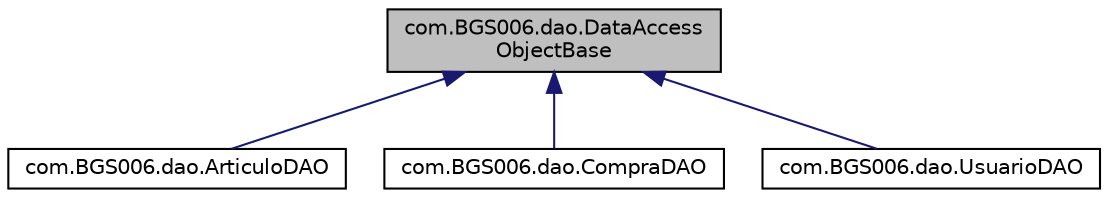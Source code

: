 digraph "com.BGS006.dao.DataAccessObjectBase"
{
 // LATEX_PDF_SIZE
  edge [fontname="Helvetica",fontsize="10",labelfontname="Helvetica",labelfontsize="10"];
  node [fontname="Helvetica",fontsize="10",shape=record];
  Node1 [label="com.BGS006.dao.DataAccess\lObjectBase",height=0.2,width=0.4,color="black", fillcolor="grey75", style="filled", fontcolor="black",tooltip=" "];
  Node1 -> Node2 [dir="back",color="midnightblue",fontsize="10",style="solid",fontname="Helvetica"];
  Node2 [label="com.BGS006.dao.ArticuloDAO",height=0.2,width=0.4,color="black", fillcolor="white", style="filled",URL="$classcom_1_1_b_g_s006_1_1dao_1_1_articulo_d_a_o.html",tooltip=" "];
  Node1 -> Node3 [dir="back",color="midnightblue",fontsize="10",style="solid",fontname="Helvetica"];
  Node3 [label="com.BGS006.dao.CompraDAO",height=0.2,width=0.4,color="black", fillcolor="white", style="filled",URL="$classcom_1_1_b_g_s006_1_1dao_1_1_compra_d_a_o.html",tooltip=" "];
  Node1 -> Node4 [dir="back",color="midnightblue",fontsize="10",style="solid",fontname="Helvetica"];
  Node4 [label="com.BGS006.dao.UsuarioDAO",height=0.2,width=0.4,color="black", fillcolor="white", style="filled",URL="$classcom_1_1_b_g_s006_1_1dao_1_1_usuario_d_a_o.html",tooltip=" "];
}
